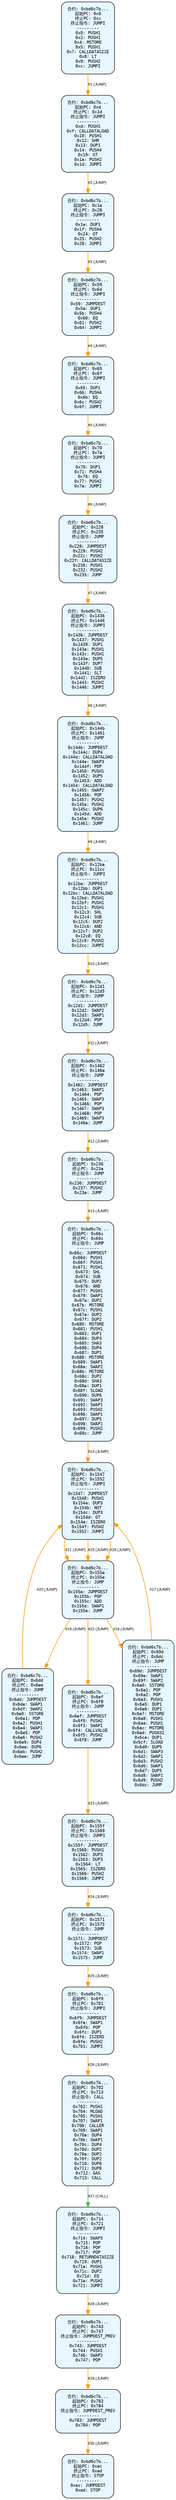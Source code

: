 digraph Contract_CFG {
    rankdir=TB;
    node [shape=box, style="filled, rounded", fontname="Monospace", fontsize=9, margin=0.15];
    edge [fontname="Arial", fontsize=8, penwidth=1.2];

    "block_0" [label="合约: 0xbd6c7b...
起始PC: 0x0
终止PC: 0xc
终止指令: JUMPI
---------
0x0: PUSH1
0x2: PUSH1
0x4: MSTORE
0x5: PUSH1
0x7: CALLDATASIZE
0x8: LT
0x9: PUSH2
0xc: JUMPI", fillcolor="#e6f7ff"];
    "block_d" [label="合约: 0xbd6c7b...
起始PC: 0xd
终止PC: 0x1d
终止指令: JUMPI
---------
0xd: PUSH1
0xf: CALLDATALOAD
0x10: PUSH1
0x12: SHR
0x13: DUP1
0x14: PUSH4
0x19: GT
0x1a: PUSH2
0x1d: JUMPI", fillcolor="#e6f7ff"];
    "block_1e" [label="合约: 0xbd6c7b...
起始PC: 0x1e
终止PC: 0x28
终止指令: JUMPI
---------
0x1e: DUP1
0x1f: PUSH4
0x24: GT
0x25: PUSH2
0x28: JUMPI", fillcolor="#e6f7ff"];
    "block_59" [label="合约: 0xbd6c7b...
起始PC: 0x59
终止PC: 0x64
终止指令: JUMPI
---------
0x59: JUMPDEST
0x5a: DUP1
0x5b: PUSH4
0x60: EQ
0x61: PUSH2
0x64: JUMPI", fillcolor="#e6f7ff"];
    "block_65" [label="合约: 0xbd6c7b...
起始PC: 0x65
终止PC: 0x6f
终止指令: JUMPI
---------
0x65: DUP1
0x66: PUSH4
0x6b: EQ
0x6c: PUSH2
0x6f: JUMPI", fillcolor="#e6f7ff"];
    "block_70" [label="合约: 0xbd6c7b...
起始PC: 0x70
终止PC: 0x7a
终止指令: JUMPI
---------
0x70: DUP1
0x71: PUSH4
0x76: EQ
0x77: PUSH2
0x7a: JUMPI", fillcolor="#e6f7ff"];
    "block_228" [label="合约: 0xbd6c7b...
起始PC: 0x228
终止PC: 0x235
终止指令: JUMP
---------
0x228: JUMPDEST
0x229: PUSH2
0x22c: PUSH2
0x22f: CALLDATASIZE
0x230: PUSH1
0x232: PUSH2
0x235: JUMP", fillcolor="#e6f7ff"];
    "block_1436" [label="合约: 0xbd6c7b...
起始PC: 0x1436
终止PC: 0x1446
终止指令: JUMPI
---------
0x1436: JUMPDEST
0x1437: PUSH1
0x1439: DUP1
0x143a: PUSH1
0x143c: PUSH1
0x143e: DUP5
0x143f: DUP7
0x1440: SUB
0x1441: SLT
0x1442: ISZERO
0x1443: PUSH2
0x1446: JUMPI", fillcolor="#e6f7ff"];
    "block_144b" [label="合约: 0xbd6c7b...
起始PC: 0x144b
终止PC: 0x1461
终止指令: JUMP
---------
0x144b: JUMPDEST
0x144c: DUP4
0x144d: CALLDATALOAD
0x144e: SWAP3
0x144f: POP
0x1450: PUSH1
0x1452: DUP5
0x1453: ADD
0x1454: CALLDATALOAD
0x1455: SWAP2
0x1456: POP
0x1457: PUSH2
0x145a: PUSH1
0x145c: DUP6
0x145d: ADD
0x145e: PUSH2
0x1461: JUMP", fillcolor="#e6f7ff"];
    "block_12ba" [label="合约: 0xbd6c7b...
起始PC: 0x12ba
终止PC: 0x12cc
终止指令: JUMPI
---------
0x12ba: JUMPDEST
0x12bb: DUP1
0x12bc: CALLDATALOAD
0x12bd: PUSH1
0x12bf: PUSH1
0x12c1: PUSH1
0x12c3: SHL
0x12c4: SUB
0x12c5: DUP2
0x12c6: AND
0x12c7: DUP2
0x12c8: EQ
0x12c9: PUSH2
0x12cc: JUMPI", fillcolor="#e6f7ff"];
    "block_12d1" [label="合约: 0xbd6c7b...
起始PC: 0x12d1
终止PC: 0x12d5
终止指令: JUMP
---------
0x12d1: JUMPDEST
0x12d2: SWAP2
0x12d3: SWAP1
0x12d4: POP
0x12d5: JUMP", fillcolor="#e6f7ff"];
    "block_1462" [label="合约: 0xbd6c7b...
起始PC: 0x1462
终止PC: 0x146a
终止指令: JUMP
---------
0x1462: JUMPDEST
0x1463: SWAP1
0x1464: POP
0x1465: SWAP3
0x1466: POP
0x1467: SWAP3
0x1468: POP
0x1469: SWAP3
0x146a: JUMP", fillcolor="#e6f7ff"];
    "block_236" [label="合约: 0xbd6c7b...
起始PC: 0x236
终止PC: 0x23a
终止指令: JUMP
---------
0x236: JUMPDEST
0x237: PUSH2
0x23a: JUMP", fillcolor="#e6f7ff"];
    "block_66c" [label="合约: 0xbd6c7b...
起始PC: 0x66c
终止PC: 0x69c
终止指令: JUMP
---------
0x66c: JUMPDEST
0x66d: PUSH1
0x66f: PUSH1
0x671: PUSH1
0x673: SHL
0x674: SUB
0x675: DUP2
0x676: AND
0x677: PUSH1
0x679: SWAP1
0x67a: DUP2
0x67b: MSTORE
0x67c: PUSH1
0x67e: DUP2
0x67f: DUP2
0x680: MSTORE
0x681: PUSH1
0x683: DUP1
0x684: DUP4
0x685: SHA3
0x686: DUP4
0x687: DUP1
0x688: MSTORE
0x689: SWAP1
0x68a: SWAP2
0x68b: MSTORE
0x68c: DUP2
0x68d: SHA3
0x68e: DUP1
0x68f: SLOAD
0x690: DUP6
0x691: SWAP3
0x692: SWAP1
0x693: PUSH2
0x696: SWAP1
0x697: DUP5
0x698: SWAP1
0x699: PUSH2
0x69c: JUMP", fillcolor="#e6f7ff"];
    "block_1547" [label="合约: 0xbd6c7b...
起始PC: 0x1547
终止PC: 0x1552
终止指令: JUMPI
---------
0x1547: JUMPDEST
0x1548: PUSH1
0x154a: DUP3
0x154b: NOT
0x154c: DUP3
0x154d: GT
0x154e: ISZERO
0x154f: PUSH2
0x1552: JUMPI", fillcolor="#e6f7ff"];
    "block_155a" [label="合约: 0xbd6c7b...
起始PC: 0x155a
终止PC: 0x155e
终止指令: JUMP
---------
0x155a: JUMPDEST
0x155b: POP
0x155c: ADD
0x155d: SWAP1
0x155e: JUMP", fillcolor="#e6f7ff"];
    "block_69d" [label="合约: 0xbd6c7b...
起始PC: 0x69d
终止PC: 0x6dc
终止指令: JUMP
---------
0x69d: JUMPDEST
0x69e: SWAP1
0x69f: SWAP2
0x6a0: SSTORE
0x6a1: POP
0x6a2: POP
0x6a3: PUSH1
0x6a5: DUP1
0x6a6: DUP1
0x6a7: MSTORE
0x6a8: PUSH1
0x6aa: PUSH1
0x6ac: MSTORE
0x6ad: PUSH32
0x6ce: DUP1
0x6cf: SLOAD
0x6d0: DUP5
0x6d1: SWAP3
0x6d2: SWAP1
0x6d3: PUSH2
0x6d6: SWAP1
0x6d7: DUP5
0x6d8: SWAP1
0x6d9: PUSH2
0x6dc: JUMP", fillcolor="#e6f7ff"];
    "block_6dd" [label="合约: 0xbd6c7b...
起始PC: 0x6dd
终止PC: 0x6ee
终止指令: JUMP
---------
0x6dd: JUMPDEST
0x6de: SWAP1
0x6df: SWAP2
0x6e0: SSTORE
0x6e1: POP
0x6e2: PUSH1
0x6e4: SWAP1
0x6e5: POP
0x6e6: PUSH2
0x6e9: DUP4
0x6ea: DUP6
0x6eb: PUSH2
0x6ee: JUMP", fillcolor="#e6f7ff"];
    "block_6ef" [label="合约: 0xbd6c7b...
起始PC: 0x6ef
终止PC: 0x6f8
终止指令: JUMP
---------
0x6ef: JUMPDEST
0x6f0: PUSH2
0x6f3: SWAP1
0x6f4: CALLVALUE
0x6f5: PUSH2
0x6f8: JUMP", fillcolor="#e6f7ff"];
    "block_155f" [label="合约: 0xbd6c7b...
起始PC: 0x155f
终止PC: 0x1569
终止指令: JUMPI
---------
0x155f: JUMPDEST
0x1560: PUSH1
0x1562: DUP3
0x1563: DUP3
0x1564: LT
0x1565: ISZERO
0x1566: PUSH2
0x1569: JUMPI", fillcolor="#e6f7ff"];
    "block_1571" [label="合约: 0xbd6c7b...
起始PC: 0x1571
终止PC: 0x1575
终止指令: JUMP
---------
0x1571: JUMPDEST
0x1572: POP
0x1573: SUB
0x1574: SWAP1
0x1575: JUMP", fillcolor="#e6f7ff"];
    "block_6f9" [label="合约: 0xbd6c7b...
起始PC: 0x6f9
终止PC: 0x701
终止指令: JUMPI
---------
0x6f9: JUMPDEST
0x6fa: SWAP1
0x6fb: POP
0x6fc: DUP1
0x6fd: ISZERO
0x6fe: PUSH2
0x701: JUMPI", fillcolor="#e6f7ff"];
    "block_702" [label="合约: 0xbd6c7b...
起始PC: 0x702
终止PC: 0x713
终止指令: CALL
---------
0x702: PUSH1
0x704: MLOAD
0x705: PUSH1
0x707: SWAP1
0x708: CALLER
0x709: SWAP1
0x70a: DUP4
0x70b: SWAP1
0x70c: DUP4
0x70d: DUP2
0x70e: DUP2
0x70f: DUP2
0x710: DUP6
0x711: DUP8
0x712: GAS
0x713: CALL", fillcolor="#e6f7ff"];
    "block_714" [label="合约: 0xbd6c7b...
起始PC: 0x714
终止PC: 0x721
终止指令: JUMPI
---------
0x714: SWAP3
0x715: POP
0x716: POP
0x717: POP
0x718: RETURNDATASIZE
0x719: DUP1
0x71a: PUSH1
0x71c: DUP2
0x71d: EQ
0x71e: PUSH2
0x721: JUMPI", fillcolor="#e6f7ff"];
    "block_743" [label="合约: 0xbd6c7b...
起始PC: 0x743
终止PC: 0x747
终止指令: JUMPDEST_PREV
---------
0x743: JUMPDEST
0x744: PUSH1
0x746: SWAP2
0x747: POP", fillcolor="#e6f7ff"];
    "block_783" [label="合约: 0xbd6c7b...
起始PC: 0x783
终止PC: 0x784
终止指令: JUMPDEST_PREV
---------
0x783: JUMPDEST
0x784: POP", fillcolor="#e6f7ff"];
    "block_ec" [label="合约: 0xbd6c7b...
起始PC: 0xec
终止PC: 0xed
终止指令: STOP
---------
0xec: JUMPDEST
0xed: STOP", fillcolor="#e6f7ff"];

    "block_0" -> "block_d" [label="#1 (JUMP)", color="#ff9800"];
    "block_d" -> "block_1e" [label="#2 (JUMP)", color="#ff9800"];
    "block_1e" -> "block_59" [label="#3 (JUMP)", color="#ff9800"];
    "block_59" -> "block_65" [label="#4 (JUMP)", color="#ff9800"];
    "block_65" -> "block_70" [label="#5 (JUMP)", color="#ff9800"];
    "block_70" -> "block_228" [label="#6 (JUMP)", color="#ff9800"];
    "block_228" -> "block_1436" [label="#7 (JUMP)", color="#ff9800"];
    "block_1436" -> "block_144b" [label="#8 (JUMP)", color="#ff9800"];
    "block_144b" -> "block_12ba" [label="#9 (JUMP)", color="#ff9800"];
    "block_12ba" -> "block_12d1" [label="#10 (JUMP)", color="#ff9800"];
    "block_12d1" -> "block_1462" [label="#11 (JUMP)", color="#ff9800"];
    "block_1462" -> "block_236" [label="#12 (JUMP)", color="#ff9800"];
    "block_236" -> "block_66c" [label="#13 (JUMP)", color="#ff9800"];
    "block_66c" -> "block_1547" [label="#14 (JUMP)", color="#ff9800"];
    "block_1547" -> "block_155a" [label="#15 (JUMP)", color="#ff9800"];
    "block_155a" -> "block_69d" [label="#16 (JUMP)", color="#ff9800"];
    "block_69d" -> "block_1547" [label="#17 (JUMP)", color="#ff9800"];
    "block_1547" -> "block_155a" [label="#18 (JUMP)", color="#ff9800"];
    "block_155a" -> "block_6dd" [label="#19 (JUMP)", color="#ff9800"];
    "block_6dd" -> "block_1547" [label="#20 (JUMP)", color="#ff9800"];
    "block_1547" -> "block_155a" [label="#21 (JUMP)", color="#ff9800"];
    "block_155a" -> "block_6ef" [label="#22 (JUMP)", color="#ff9800"];
    "block_6ef" -> "block_155f" [label="#23 (JUMP)", color="#ff9800"];
    "block_155f" -> "block_1571" [label="#24 (JUMP)", color="#ff9800"];
    "block_1571" -> "block_6f9" [label="#25 (JUMP)", color="#ff9800"];
    "block_6f9" -> "block_702" [label="#26 (JUMP)", color="#ff9800"];
    "block_702" -> "block_714" [label="#27 (CALL)", color="#4caf50"];
    "block_714" -> "block_743" [label="#28 (JUMP)", color="#ff9800"];
    "block_743" -> "block_783" [label="#29 (JUMP)", color="#ff9800"];
    "block_783" -> "block_ec" [label="#30 (JUMP)", color="#ff9800"];
}